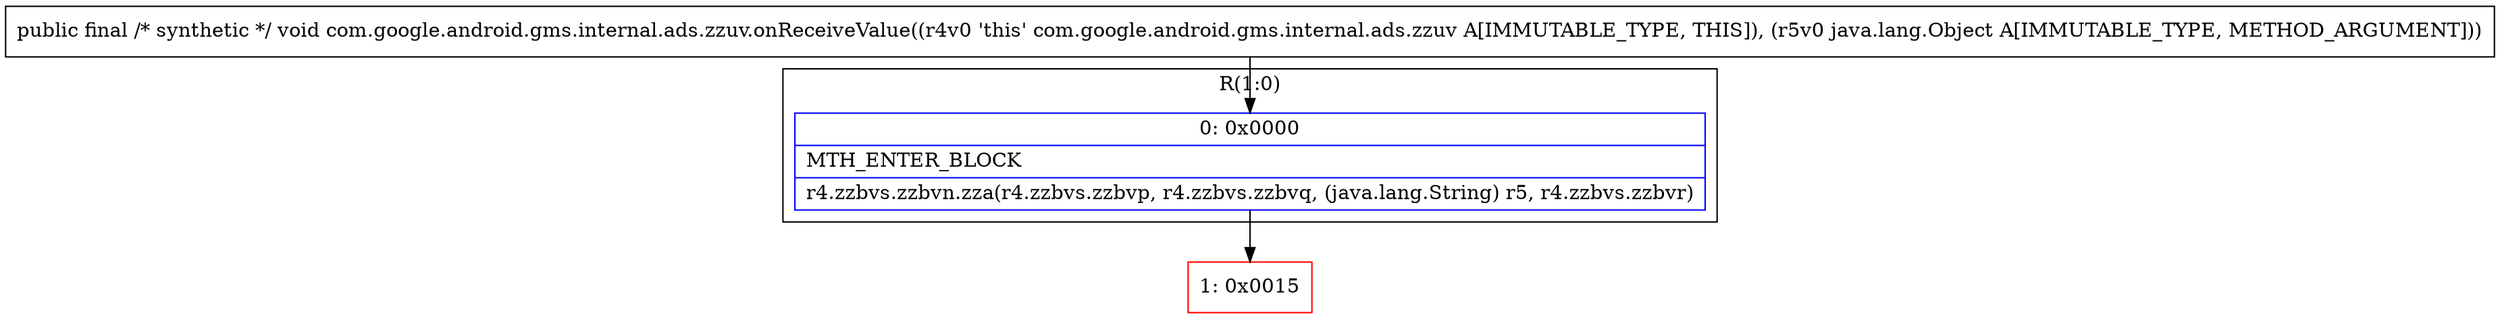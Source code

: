 digraph "CFG forcom.google.android.gms.internal.ads.zzuv.onReceiveValue(Ljava\/lang\/Object;)V" {
subgraph cluster_Region_1165268238 {
label = "R(1:0)";
node [shape=record,color=blue];
Node_0 [shape=record,label="{0\:\ 0x0000|MTH_ENTER_BLOCK\l|r4.zzbvs.zzbvn.zza(r4.zzbvs.zzbvp, r4.zzbvs.zzbvq, (java.lang.String) r5, r4.zzbvs.zzbvr)\l}"];
}
Node_1 [shape=record,color=red,label="{1\:\ 0x0015}"];
MethodNode[shape=record,label="{public final \/* synthetic *\/ void com.google.android.gms.internal.ads.zzuv.onReceiveValue((r4v0 'this' com.google.android.gms.internal.ads.zzuv A[IMMUTABLE_TYPE, THIS]), (r5v0 java.lang.Object A[IMMUTABLE_TYPE, METHOD_ARGUMENT])) }"];
MethodNode -> Node_0;
Node_0 -> Node_1;
}

